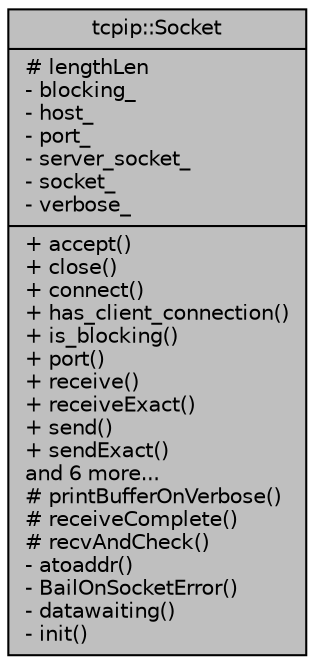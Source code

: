 digraph "tcpip::Socket"
{
  edge [fontname="Helvetica",fontsize="10",labelfontname="Helvetica",labelfontsize="10"];
  node [fontname="Helvetica",fontsize="10",shape=record];
  Node1 [label="{tcpip::Socket\n|# lengthLen\l- blocking_\l- host_\l- port_\l- server_socket_\l- socket_\l- verbose_\l|+ accept()\l+ close()\l+ connect()\l+ has_client_connection()\l+ is_blocking()\l+ port()\l+ receive()\l+ receiveExact()\l+ send()\l+ sendExact()\land 6 more...\l# printBufferOnVerbose()\l# receiveComplete()\l# recvAndCheck()\l- atoaddr()\l- BailOnSocketError()\l- datawaiting()\l- init()\l}",height=0.2,width=0.4,color="black", fillcolor="grey75", style="filled", fontcolor="black"];
}
